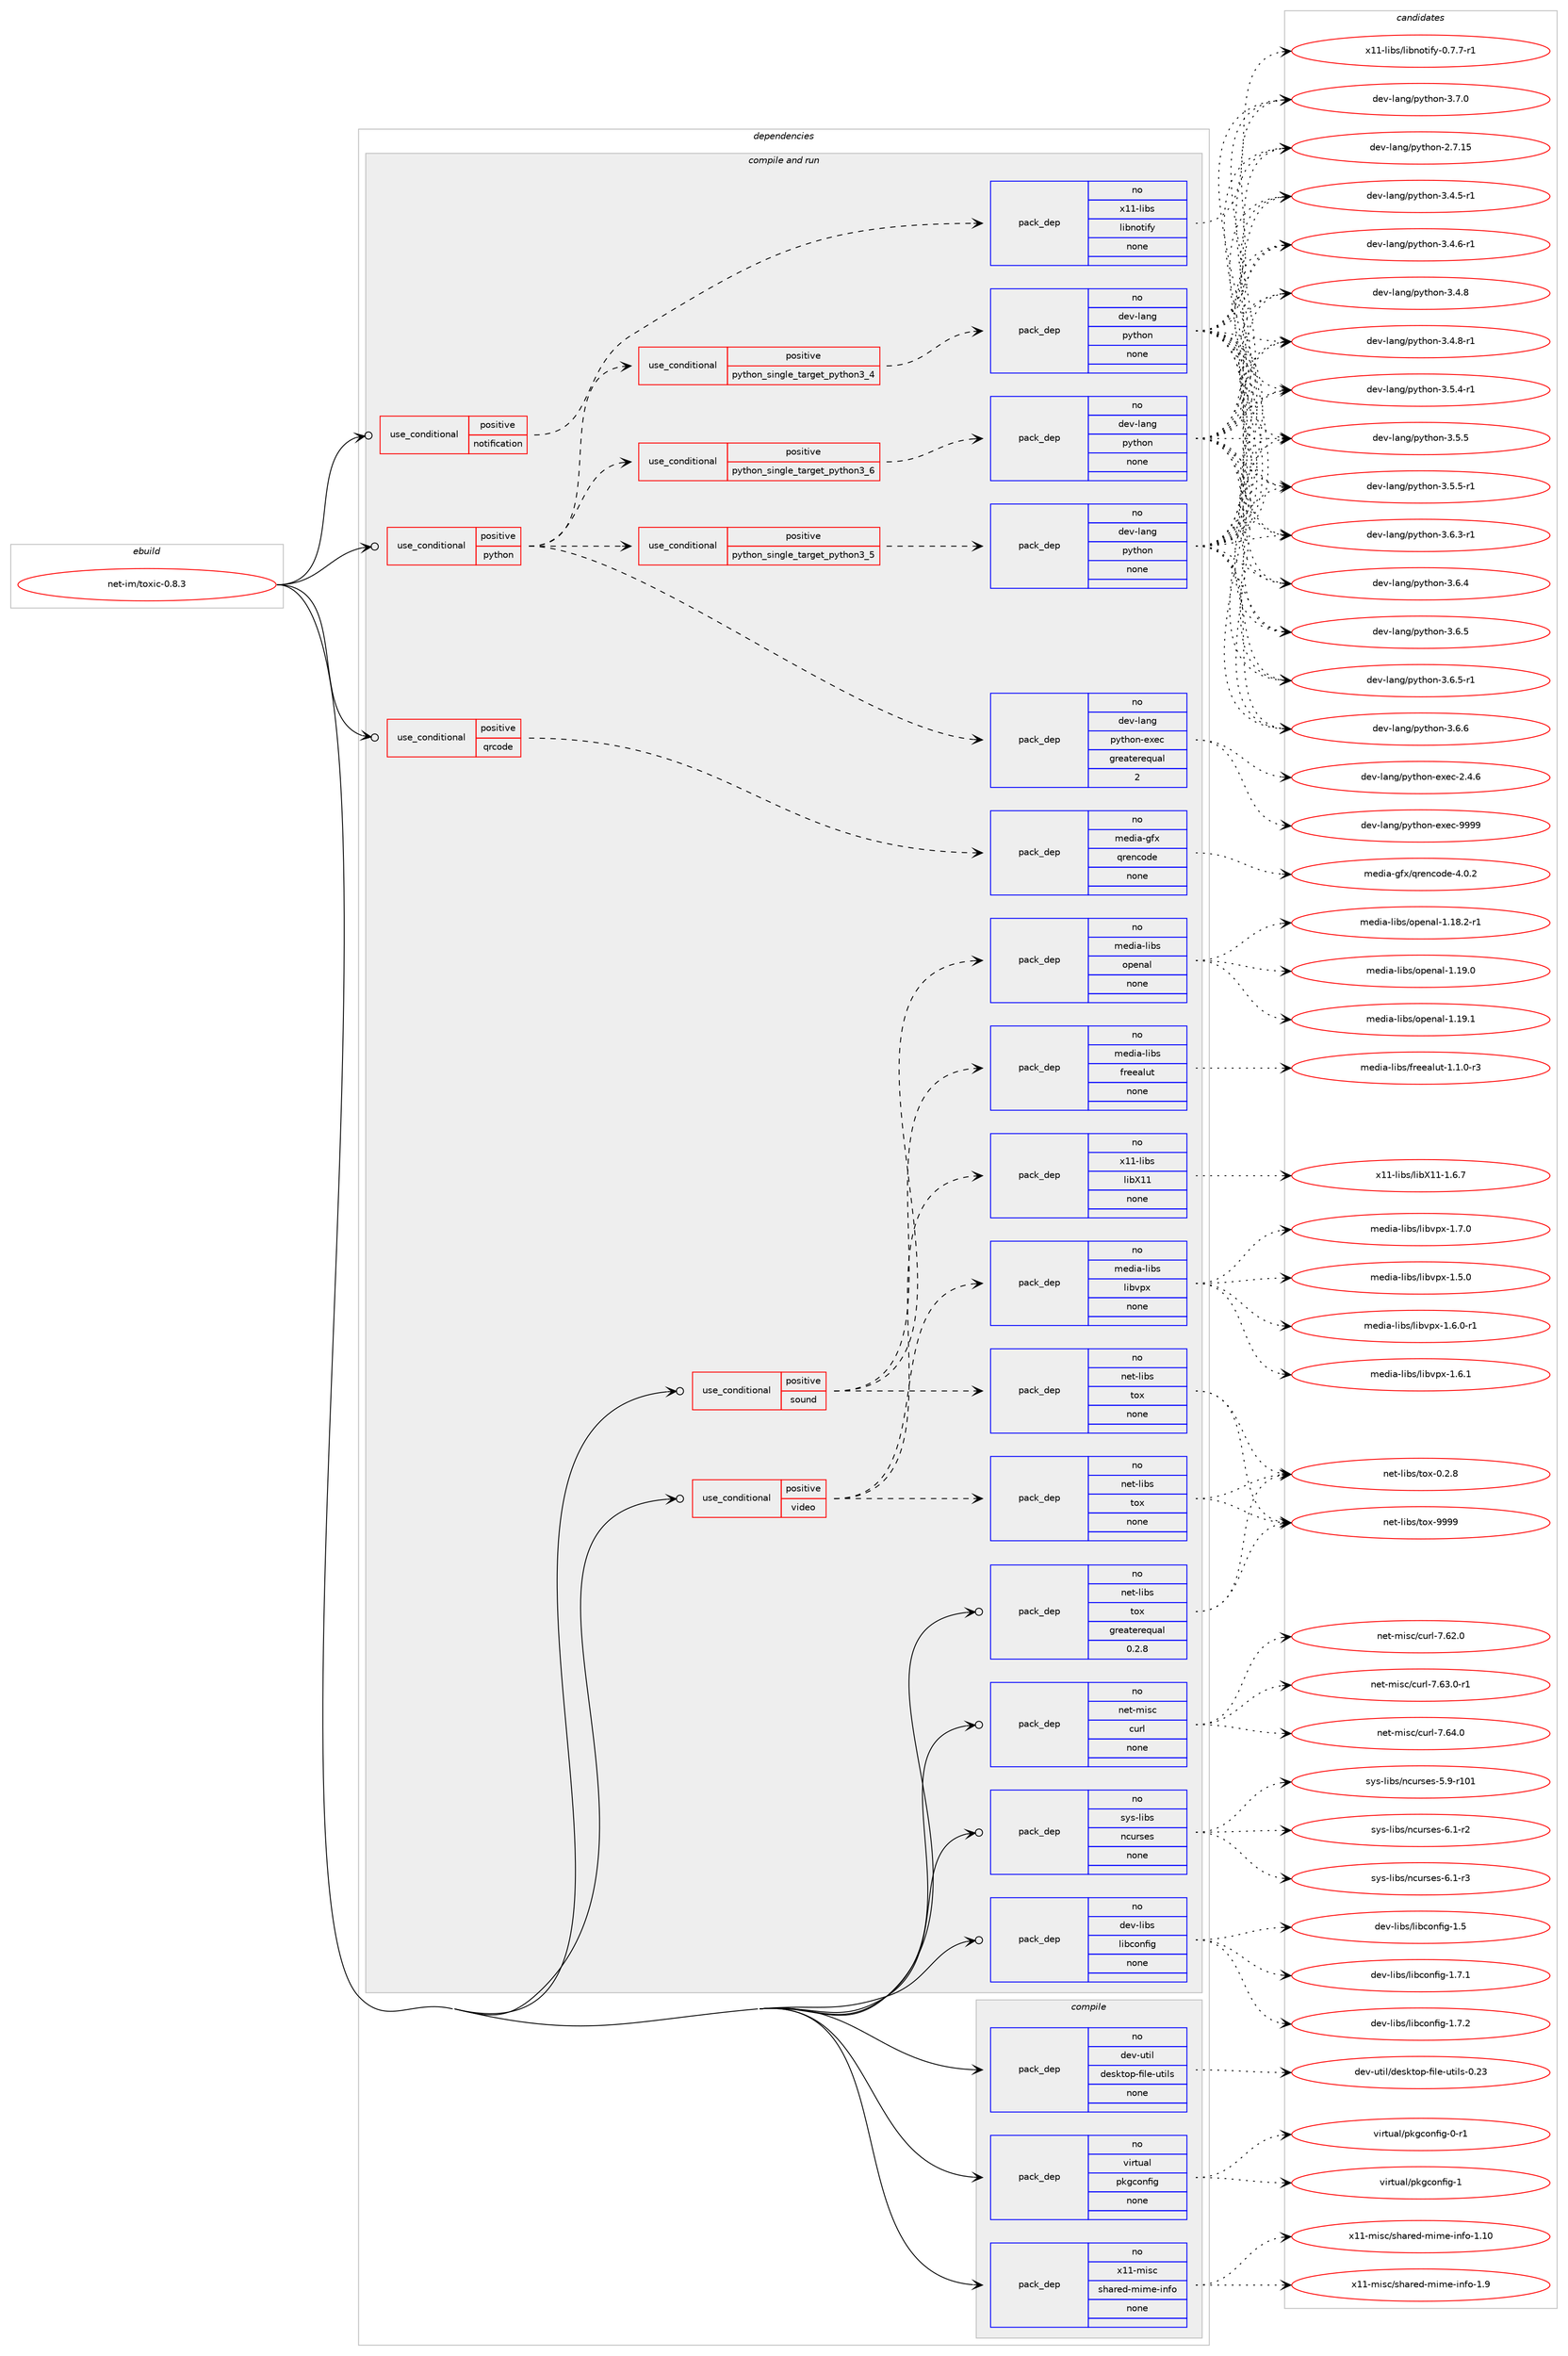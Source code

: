 digraph prolog {

# *************
# Graph options
# *************

newrank=true;
concentrate=true;
compound=true;
graph [rankdir=LR,fontname=Helvetica,fontsize=10,ranksep=1.5];#, ranksep=2.5, nodesep=0.2];
edge  [arrowhead=vee];
node  [fontname=Helvetica,fontsize=10];

# **********
# The ebuild
# **********

subgraph cluster_leftcol {
color=gray;
rank=same;
label=<<i>ebuild</i>>;
id [label="net-im/toxic-0.8.3", color=red, width=4, href="../net-im/toxic-0.8.3.svg"];
}

# ****************
# The dependencies
# ****************

subgraph cluster_midcol {
color=gray;
label=<<i>dependencies</i>>;
subgraph cluster_compile {
fillcolor="#eeeeee";
style=filled;
label=<<i>compile</i>>;
subgraph pack2592 {
dependency3130 [label=<<TABLE BORDER="0" CELLBORDER="1" CELLSPACING="0" CELLPADDING="4" WIDTH="220"><TR><TD ROWSPAN="6" CELLPADDING="30">pack_dep</TD></TR><TR><TD WIDTH="110">no</TD></TR><TR><TD>dev-util</TD></TR><TR><TD>desktop-file-utils</TD></TR><TR><TD>none</TD></TR><TR><TD></TD></TR></TABLE>>, shape=none, color=blue];
}
id:e -> dependency3130:w [weight=20,style="solid",arrowhead="vee"];
subgraph pack2593 {
dependency3131 [label=<<TABLE BORDER="0" CELLBORDER="1" CELLSPACING="0" CELLPADDING="4" WIDTH="220"><TR><TD ROWSPAN="6" CELLPADDING="30">pack_dep</TD></TR><TR><TD WIDTH="110">no</TD></TR><TR><TD>virtual</TD></TR><TR><TD>pkgconfig</TD></TR><TR><TD>none</TD></TR><TR><TD></TD></TR></TABLE>>, shape=none, color=blue];
}
id:e -> dependency3131:w [weight=20,style="solid",arrowhead="vee"];
subgraph pack2594 {
dependency3132 [label=<<TABLE BORDER="0" CELLBORDER="1" CELLSPACING="0" CELLPADDING="4" WIDTH="220"><TR><TD ROWSPAN="6" CELLPADDING="30">pack_dep</TD></TR><TR><TD WIDTH="110">no</TD></TR><TR><TD>x11-misc</TD></TR><TR><TD>shared-mime-info</TD></TR><TR><TD>none</TD></TR><TR><TD></TD></TR></TABLE>>, shape=none, color=blue];
}
id:e -> dependency3132:w [weight=20,style="solid",arrowhead="vee"];
}
subgraph cluster_compileandrun {
fillcolor="#eeeeee";
style=filled;
label=<<i>compile and run</i>>;
subgraph cond440 {
dependency3133 [label=<<TABLE BORDER="0" CELLBORDER="1" CELLSPACING="0" CELLPADDING="4"><TR><TD ROWSPAN="3" CELLPADDING="10">use_conditional</TD></TR><TR><TD>positive</TD></TR><TR><TD>notification</TD></TR></TABLE>>, shape=none, color=red];
subgraph pack2595 {
dependency3134 [label=<<TABLE BORDER="0" CELLBORDER="1" CELLSPACING="0" CELLPADDING="4" WIDTH="220"><TR><TD ROWSPAN="6" CELLPADDING="30">pack_dep</TD></TR><TR><TD WIDTH="110">no</TD></TR><TR><TD>x11-libs</TD></TR><TR><TD>libnotify</TD></TR><TR><TD>none</TD></TR><TR><TD></TD></TR></TABLE>>, shape=none, color=blue];
}
dependency3133:e -> dependency3134:w [weight=20,style="dashed",arrowhead="vee"];
}
id:e -> dependency3133:w [weight=20,style="solid",arrowhead="odotvee"];
subgraph cond441 {
dependency3135 [label=<<TABLE BORDER="0" CELLBORDER="1" CELLSPACING="0" CELLPADDING="4"><TR><TD ROWSPAN="3" CELLPADDING="10">use_conditional</TD></TR><TR><TD>positive</TD></TR><TR><TD>python</TD></TR></TABLE>>, shape=none, color=red];
subgraph cond442 {
dependency3136 [label=<<TABLE BORDER="0" CELLBORDER="1" CELLSPACING="0" CELLPADDING="4"><TR><TD ROWSPAN="3" CELLPADDING="10">use_conditional</TD></TR><TR><TD>positive</TD></TR><TR><TD>python_single_target_python3_4</TD></TR></TABLE>>, shape=none, color=red];
subgraph pack2596 {
dependency3137 [label=<<TABLE BORDER="0" CELLBORDER="1" CELLSPACING="0" CELLPADDING="4" WIDTH="220"><TR><TD ROWSPAN="6" CELLPADDING="30">pack_dep</TD></TR><TR><TD WIDTH="110">no</TD></TR><TR><TD>dev-lang</TD></TR><TR><TD>python</TD></TR><TR><TD>none</TD></TR><TR><TD></TD></TR></TABLE>>, shape=none, color=blue];
}
dependency3136:e -> dependency3137:w [weight=20,style="dashed",arrowhead="vee"];
}
dependency3135:e -> dependency3136:w [weight=20,style="dashed",arrowhead="vee"];
subgraph cond443 {
dependency3138 [label=<<TABLE BORDER="0" CELLBORDER="1" CELLSPACING="0" CELLPADDING="4"><TR><TD ROWSPAN="3" CELLPADDING="10">use_conditional</TD></TR><TR><TD>positive</TD></TR><TR><TD>python_single_target_python3_5</TD></TR></TABLE>>, shape=none, color=red];
subgraph pack2597 {
dependency3139 [label=<<TABLE BORDER="0" CELLBORDER="1" CELLSPACING="0" CELLPADDING="4" WIDTH="220"><TR><TD ROWSPAN="6" CELLPADDING="30">pack_dep</TD></TR><TR><TD WIDTH="110">no</TD></TR><TR><TD>dev-lang</TD></TR><TR><TD>python</TD></TR><TR><TD>none</TD></TR><TR><TD></TD></TR></TABLE>>, shape=none, color=blue];
}
dependency3138:e -> dependency3139:w [weight=20,style="dashed",arrowhead="vee"];
}
dependency3135:e -> dependency3138:w [weight=20,style="dashed",arrowhead="vee"];
subgraph cond444 {
dependency3140 [label=<<TABLE BORDER="0" CELLBORDER="1" CELLSPACING="0" CELLPADDING="4"><TR><TD ROWSPAN="3" CELLPADDING="10">use_conditional</TD></TR><TR><TD>positive</TD></TR><TR><TD>python_single_target_python3_6</TD></TR></TABLE>>, shape=none, color=red];
subgraph pack2598 {
dependency3141 [label=<<TABLE BORDER="0" CELLBORDER="1" CELLSPACING="0" CELLPADDING="4" WIDTH="220"><TR><TD ROWSPAN="6" CELLPADDING="30">pack_dep</TD></TR><TR><TD WIDTH="110">no</TD></TR><TR><TD>dev-lang</TD></TR><TR><TD>python</TD></TR><TR><TD>none</TD></TR><TR><TD></TD></TR></TABLE>>, shape=none, color=blue];
}
dependency3140:e -> dependency3141:w [weight=20,style="dashed",arrowhead="vee"];
}
dependency3135:e -> dependency3140:w [weight=20,style="dashed",arrowhead="vee"];
subgraph pack2599 {
dependency3142 [label=<<TABLE BORDER="0" CELLBORDER="1" CELLSPACING="0" CELLPADDING="4" WIDTH="220"><TR><TD ROWSPAN="6" CELLPADDING="30">pack_dep</TD></TR><TR><TD WIDTH="110">no</TD></TR><TR><TD>dev-lang</TD></TR><TR><TD>python-exec</TD></TR><TR><TD>greaterequal</TD></TR><TR><TD>2</TD></TR></TABLE>>, shape=none, color=blue];
}
dependency3135:e -> dependency3142:w [weight=20,style="dashed",arrowhead="vee"];
}
id:e -> dependency3135:w [weight=20,style="solid",arrowhead="odotvee"];
subgraph cond445 {
dependency3143 [label=<<TABLE BORDER="0" CELLBORDER="1" CELLSPACING="0" CELLPADDING="4"><TR><TD ROWSPAN="3" CELLPADDING="10">use_conditional</TD></TR><TR><TD>positive</TD></TR><TR><TD>qrcode</TD></TR></TABLE>>, shape=none, color=red];
subgraph pack2600 {
dependency3144 [label=<<TABLE BORDER="0" CELLBORDER="1" CELLSPACING="0" CELLPADDING="4" WIDTH="220"><TR><TD ROWSPAN="6" CELLPADDING="30">pack_dep</TD></TR><TR><TD WIDTH="110">no</TD></TR><TR><TD>media-gfx</TD></TR><TR><TD>qrencode</TD></TR><TR><TD>none</TD></TR><TR><TD></TD></TR></TABLE>>, shape=none, color=blue];
}
dependency3143:e -> dependency3144:w [weight=20,style="dashed",arrowhead="vee"];
}
id:e -> dependency3143:w [weight=20,style="solid",arrowhead="odotvee"];
subgraph cond446 {
dependency3145 [label=<<TABLE BORDER="0" CELLBORDER="1" CELLSPACING="0" CELLPADDING="4"><TR><TD ROWSPAN="3" CELLPADDING="10">use_conditional</TD></TR><TR><TD>positive</TD></TR><TR><TD>sound</TD></TR></TABLE>>, shape=none, color=red];
subgraph pack2601 {
dependency3146 [label=<<TABLE BORDER="0" CELLBORDER="1" CELLSPACING="0" CELLPADDING="4" WIDTH="220"><TR><TD ROWSPAN="6" CELLPADDING="30">pack_dep</TD></TR><TR><TD WIDTH="110">no</TD></TR><TR><TD>media-libs</TD></TR><TR><TD>freealut</TD></TR><TR><TD>none</TD></TR><TR><TD></TD></TR></TABLE>>, shape=none, color=blue];
}
dependency3145:e -> dependency3146:w [weight=20,style="dashed",arrowhead="vee"];
subgraph pack2602 {
dependency3147 [label=<<TABLE BORDER="0" CELLBORDER="1" CELLSPACING="0" CELLPADDING="4" WIDTH="220"><TR><TD ROWSPAN="6" CELLPADDING="30">pack_dep</TD></TR><TR><TD WIDTH="110">no</TD></TR><TR><TD>media-libs</TD></TR><TR><TD>openal</TD></TR><TR><TD>none</TD></TR><TR><TD></TD></TR></TABLE>>, shape=none, color=blue];
}
dependency3145:e -> dependency3147:w [weight=20,style="dashed",arrowhead="vee"];
subgraph pack2603 {
dependency3148 [label=<<TABLE BORDER="0" CELLBORDER="1" CELLSPACING="0" CELLPADDING="4" WIDTH="220"><TR><TD ROWSPAN="6" CELLPADDING="30">pack_dep</TD></TR><TR><TD WIDTH="110">no</TD></TR><TR><TD>net-libs</TD></TR><TR><TD>tox</TD></TR><TR><TD>none</TD></TR><TR><TD></TD></TR></TABLE>>, shape=none, color=blue];
}
dependency3145:e -> dependency3148:w [weight=20,style="dashed",arrowhead="vee"];
}
id:e -> dependency3145:w [weight=20,style="solid",arrowhead="odotvee"];
subgraph cond447 {
dependency3149 [label=<<TABLE BORDER="0" CELLBORDER="1" CELLSPACING="0" CELLPADDING="4"><TR><TD ROWSPAN="3" CELLPADDING="10">use_conditional</TD></TR><TR><TD>positive</TD></TR><TR><TD>video</TD></TR></TABLE>>, shape=none, color=red];
subgraph pack2604 {
dependency3150 [label=<<TABLE BORDER="0" CELLBORDER="1" CELLSPACING="0" CELLPADDING="4" WIDTH="220"><TR><TD ROWSPAN="6" CELLPADDING="30">pack_dep</TD></TR><TR><TD WIDTH="110">no</TD></TR><TR><TD>media-libs</TD></TR><TR><TD>libvpx</TD></TR><TR><TD>none</TD></TR><TR><TD></TD></TR></TABLE>>, shape=none, color=blue];
}
dependency3149:e -> dependency3150:w [weight=20,style="dashed",arrowhead="vee"];
subgraph pack2605 {
dependency3151 [label=<<TABLE BORDER="0" CELLBORDER="1" CELLSPACING="0" CELLPADDING="4" WIDTH="220"><TR><TD ROWSPAN="6" CELLPADDING="30">pack_dep</TD></TR><TR><TD WIDTH="110">no</TD></TR><TR><TD>net-libs</TD></TR><TR><TD>tox</TD></TR><TR><TD>none</TD></TR><TR><TD></TD></TR></TABLE>>, shape=none, color=blue];
}
dependency3149:e -> dependency3151:w [weight=20,style="dashed",arrowhead="vee"];
subgraph pack2606 {
dependency3152 [label=<<TABLE BORDER="0" CELLBORDER="1" CELLSPACING="0" CELLPADDING="4" WIDTH="220"><TR><TD ROWSPAN="6" CELLPADDING="30">pack_dep</TD></TR><TR><TD WIDTH="110">no</TD></TR><TR><TD>x11-libs</TD></TR><TR><TD>libX11</TD></TR><TR><TD>none</TD></TR><TR><TD></TD></TR></TABLE>>, shape=none, color=blue];
}
dependency3149:e -> dependency3152:w [weight=20,style="dashed",arrowhead="vee"];
}
id:e -> dependency3149:w [weight=20,style="solid",arrowhead="odotvee"];
subgraph pack2607 {
dependency3153 [label=<<TABLE BORDER="0" CELLBORDER="1" CELLSPACING="0" CELLPADDING="4" WIDTH="220"><TR><TD ROWSPAN="6" CELLPADDING="30">pack_dep</TD></TR><TR><TD WIDTH="110">no</TD></TR><TR><TD>dev-libs</TD></TR><TR><TD>libconfig</TD></TR><TR><TD>none</TD></TR><TR><TD></TD></TR></TABLE>>, shape=none, color=blue];
}
id:e -> dependency3153:w [weight=20,style="solid",arrowhead="odotvee"];
subgraph pack2608 {
dependency3154 [label=<<TABLE BORDER="0" CELLBORDER="1" CELLSPACING="0" CELLPADDING="4" WIDTH="220"><TR><TD ROWSPAN="6" CELLPADDING="30">pack_dep</TD></TR><TR><TD WIDTH="110">no</TD></TR><TR><TD>net-libs</TD></TR><TR><TD>tox</TD></TR><TR><TD>greaterequal</TD></TR><TR><TD>0.2.8</TD></TR></TABLE>>, shape=none, color=blue];
}
id:e -> dependency3154:w [weight=20,style="solid",arrowhead="odotvee"];
subgraph pack2609 {
dependency3155 [label=<<TABLE BORDER="0" CELLBORDER="1" CELLSPACING="0" CELLPADDING="4" WIDTH="220"><TR><TD ROWSPAN="6" CELLPADDING="30">pack_dep</TD></TR><TR><TD WIDTH="110">no</TD></TR><TR><TD>net-misc</TD></TR><TR><TD>curl</TD></TR><TR><TD>none</TD></TR><TR><TD></TD></TR></TABLE>>, shape=none, color=blue];
}
id:e -> dependency3155:w [weight=20,style="solid",arrowhead="odotvee"];
subgraph pack2610 {
dependency3156 [label=<<TABLE BORDER="0" CELLBORDER="1" CELLSPACING="0" CELLPADDING="4" WIDTH="220"><TR><TD ROWSPAN="6" CELLPADDING="30">pack_dep</TD></TR><TR><TD WIDTH="110">no</TD></TR><TR><TD>sys-libs</TD></TR><TR><TD>ncurses</TD></TR><TR><TD>none</TD></TR><TR><TD></TD></TR></TABLE>>, shape=none, color=blue];
}
id:e -> dependency3156:w [weight=20,style="solid",arrowhead="odotvee"];
}
subgraph cluster_run {
fillcolor="#eeeeee";
style=filled;
label=<<i>run</i>>;
}
}

# **************
# The candidates
# **************

subgraph cluster_choices {
rank=same;
color=gray;
label=<<i>candidates</i>>;

subgraph choice2592 {
color=black;
nodesep=1;
choice100101118451171161051084710010111510711611111245102105108101451171161051081154548465051 [label="dev-util/desktop-file-utils-0.23", color=red, width=4,href="../dev-util/desktop-file-utils-0.23.svg"];
dependency3130:e -> choice100101118451171161051084710010111510711611111245102105108101451171161051081154548465051:w [style=dotted,weight="100"];
}
subgraph choice2593 {
color=black;
nodesep=1;
choice11810511411611797108471121071039911111010210510345484511449 [label="virtual/pkgconfig-0-r1", color=red, width=4,href="../virtual/pkgconfig-0-r1.svg"];
choice1181051141161179710847112107103991111101021051034549 [label="virtual/pkgconfig-1", color=red, width=4,href="../virtual/pkgconfig-1.svg"];
dependency3131:e -> choice11810511411611797108471121071039911111010210510345484511449:w [style=dotted,weight="100"];
dependency3131:e -> choice1181051141161179710847112107103991111101021051034549:w [style=dotted,weight="100"];
}
subgraph choice2594 {
color=black;
nodesep=1;
choice12049494510910511599471151049711410110045109105109101451051101021114549464948 [label="x11-misc/shared-mime-info-1.10", color=red, width=4,href="../x11-misc/shared-mime-info-1.10.svg"];
choice120494945109105115994711510497114101100451091051091014510511010211145494657 [label="x11-misc/shared-mime-info-1.9", color=red, width=4,href="../x11-misc/shared-mime-info-1.9.svg"];
dependency3132:e -> choice12049494510910511599471151049711410110045109105109101451051101021114549464948:w [style=dotted,weight="100"];
dependency3132:e -> choice120494945109105115994711510497114101100451091051091014510511010211145494657:w [style=dotted,weight="100"];
}
subgraph choice2595 {
color=black;
nodesep=1;
choice1204949451081059811547108105981101111161051021214548465546554511449 [label="x11-libs/libnotify-0.7.7-r1", color=red, width=4,href="../x11-libs/libnotify-0.7.7-r1.svg"];
dependency3134:e -> choice1204949451081059811547108105981101111161051021214548465546554511449:w [style=dotted,weight="100"];
}
subgraph choice2596 {
color=black;
nodesep=1;
choice10010111845108971101034711212111610411111045504655464953 [label="dev-lang/python-2.7.15", color=red, width=4,href="../dev-lang/python-2.7.15.svg"];
choice1001011184510897110103471121211161041111104551465246534511449 [label="dev-lang/python-3.4.5-r1", color=red, width=4,href="../dev-lang/python-3.4.5-r1.svg"];
choice1001011184510897110103471121211161041111104551465246544511449 [label="dev-lang/python-3.4.6-r1", color=red, width=4,href="../dev-lang/python-3.4.6-r1.svg"];
choice100101118451089711010347112121116104111110455146524656 [label="dev-lang/python-3.4.8", color=red, width=4,href="../dev-lang/python-3.4.8.svg"];
choice1001011184510897110103471121211161041111104551465246564511449 [label="dev-lang/python-3.4.8-r1", color=red, width=4,href="../dev-lang/python-3.4.8-r1.svg"];
choice1001011184510897110103471121211161041111104551465346524511449 [label="dev-lang/python-3.5.4-r1", color=red, width=4,href="../dev-lang/python-3.5.4-r1.svg"];
choice100101118451089711010347112121116104111110455146534653 [label="dev-lang/python-3.5.5", color=red, width=4,href="../dev-lang/python-3.5.5.svg"];
choice1001011184510897110103471121211161041111104551465346534511449 [label="dev-lang/python-3.5.5-r1", color=red, width=4,href="../dev-lang/python-3.5.5-r1.svg"];
choice1001011184510897110103471121211161041111104551465446514511449 [label="dev-lang/python-3.6.3-r1", color=red, width=4,href="../dev-lang/python-3.6.3-r1.svg"];
choice100101118451089711010347112121116104111110455146544652 [label="dev-lang/python-3.6.4", color=red, width=4,href="../dev-lang/python-3.6.4.svg"];
choice100101118451089711010347112121116104111110455146544653 [label="dev-lang/python-3.6.5", color=red, width=4,href="../dev-lang/python-3.6.5.svg"];
choice1001011184510897110103471121211161041111104551465446534511449 [label="dev-lang/python-3.6.5-r1", color=red, width=4,href="../dev-lang/python-3.6.5-r1.svg"];
choice100101118451089711010347112121116104111110455146544654 [label="dev-lang/python-3.6.6", color=red, width=4,href="../dev-lang/python-3.6.6.svg"];
choice100101118451089711010347112121116104111110455146554648 [label="dev-lang/python-3.7.0", color=red, width=4,href="../dev-lang/python-3.7.0.svg"];
dependency3137:e -> choice10010111845108971101034711212111610411111045504655464953:w [style=dotted,weight="100"];
dependency3137:e -> choice1001011184510897110103471121211161041111104551465246534511449:w [style=dotted,weight="100"];
dependency3137:e -> choice1001011184510897110103471121211161041111104551465246544511449:w [style=dotted,weight="100"];
dependency3137:e -> choice100101118451089711010347112121116104111110455146524656:w [style=dotted,weight="100"];
dependency3137:e -> choice1001011184510897110103471121211161041111104551465246564511449:w [style=dotted,weight="100"];
dependency3137:e -> choice1001011184510897110103471121211161041111104551465346524511449:w [style=dotted,weight="100"];
dependency3137:e -> choice100101118451089711010347112121116104111110455146534653:w [style=dotted,weight="100"];
dependency3137:e -> choice1001011184510897110103471121211161041111104551465346534511449:w [style=dotted,weight="100"];
dependency3137:e -> choice1001011184510897110103471121211161041111104551465446514511449:w [style=dotted,weight="100"];
dependency3137:e -> choice100101118451089711010347112121116104111110455146544652:w [style=dotted,weight="100"];
dependency3137:e -> choice100101118451089711010347112121116104111110455146544653:w [style=dotted,weight="100"];
dependency3137:e -> choice1001011184510897110103471121211161041111104551465446534511449:w [style=dotted,weight="100"];
dependency3137:e -> choice100101118451089711010347112121116104111110455146544654:w [style=dotted,weight="100"];
dependency3137:e -> choice100101118451089711010347112121116104111110455146554648:w [style=dotted,weight="100"];
}
subgraph choice2597 {
color=black;
nodesep=1;
choice10010111845108971101034711212111610411111045504655464953 [label="dev-lang/python-2.7.15", color=red, width=4,href="../dev-lang/python-2.7.15.svg"];
choice1001011184510897110103471121211161041111104551465246534511449 [label="dev-lang/python-3.4.5-r1", color=red, width=4,href="../dev-lang/python-3.4.5-r1.svg"];
choice1001011184510897110103471121211161041111104551465246544511449 [label="dev-lang/python-3.4.6-r1", color=red, width=4,href="../dev-lang/python-3.4.6-r1.svg"];
choice100101118451089711010347112121116104111110455146524656 [label="dev-lang/python-3.4.8", color=red, width=4,href="../dev-lang/python-3.4.8.svg"];
choice1001011184510897110103471121211161041111104551465246564511449 [label="dev-lang/python-3.4.8-r1", color=red, width=4,href="../dev-lang/python-3.4.8-r1.svg"];
choice1001011184510897110103471121211161041111104551465346524511449 [label="dev-lang/python-3.5.4-r1", color=red, width=4,href="../dev-lang/python-3.5.4-r1.svg"];
choice100101118451089711010347112121116104111110455146534653 [label="dev-lang/python-3.5.5", color=red, width=4,href="../dev-lang/python-3.5.5.svg"];
choice1001011184510897110103471121211161041111104551465346534511449 [label="dev-lang/python-3.5.5-r1", color=red, width=4,href="../dev-lang/python-3.5.5-r1.svg"];
choice1001011184510897110103471121211161041111104551465446514511449 [label="dev-lang/python-3.6.3-r1", color=red, width=4,href="../dev-lang/python-3.6.3-r1.svg"];
choice100101118451089711010347112121116104111110455146544652 [label="dev-lang/python-3.6.4", color=red, width=4,href="../dev-lang/python-3.6.4.svg"];
choice100101118451089711010347112121116104111110455146544653 [label="dev-lang/python-3.6.5", color=red, width=4,href="../dev-lang/python-3.6.5.svg"];
choice1001011184510897110103471121211161041111104551465446534511449 [label="dev-lang/python-3.6.5-r1", color=red, width=4,href="../dev-lang/python-3.6.5-r1.svg"];
choice100101118451089711010347112121116104111110455146544654 [label="dev-lang/python-3.6.6", color=red, width=4,href="../dev-lang/python-3.6.6.svg"];
choice100101118451089711010347112121116104111110455146554648 [label="dev-lang/python-3.7.0", color=red, width=4,href="../dev-lang/python-3.7.0.svg"];
dependency3139:e -> choice10010111845108971101034711212111610411111045504655464953:w [style=dotted,weight="100"];
dependency3139:e -> choice1001011184510897110103471121211161041111104551465246534511449:w [style=dotted,weight="100"];
dependency3139:e -> choice1001011184510897110103471121211161041111104551465246544511449:w [style=dotted,weight="100"];
dependency3139:e -> choice100101118451089711010347112121116104111110455146524656:w [style=dotted,weight="100"];
dependency3139:e -> choice1001011184510897110103471121211161041111104551465246564511449:w [style=dotted,weight="100"];
dependency3139:e -> choice1001011184510897110103471121211161041111104551465346524511449:w [style=dotted,weight="100"];
dependency3139:e -> choice100101118451089711010347112121116104111110455146534653:w [style=dotted,weight="100"];
dependency3139:e -> choice1001011184510897110103471121211161041111104551465346534511449:w [style=dotted,weight="100"];
dependency3139:e -> choice1001011184510897110103471121211161041111104551465446514511449:w [style=dotted,weight="100"];
dependency3139:e -> choice100101118451089711010347112121116104111110455146544652:w [style=dotted,weight="100"];
dependency3139:e -> choice100101118451089711010347112121116104111110455146544653:w [style=dotted,weight="100"];
dependency3139:e -> choice1001011184510897110103471121211161041111104551465446534511449:w [style=dotted,weight="100"];
dependency3139:e -> choice100101118451089711010347112121116104111110455146544654:w [style=dotted,weight="100"];
dependency3139:e -> choice100101118451089711010347112121116104111110455146554648:w [style=dotted,weight="100"];
}
subgraph choice2598 {
color=black;
nodesep=1;
choice10010111845108971101034711212111610411111045504655464953 [label="dev-lang/python-2.7.15", color=red, width=4,href="../dev-lang/python-2.7.15.svg"];
choice1001011184510897110103471121211161041111104551465246534511449 [label="dev-lang/python-3.4.5-r1", color=red, width=4,href="../dev-lang/python-3.4.5-r1.svg"];
choice1001011184510897110103471121211161041111104551465246544511449 [label="dev-lang/python-3.4.6-r1", color=red, width=4,href="../dev-lang/python-3.4.6-r1.svg"];
choice100101118451089711010347112121116104111110455146524656 [label="dev-lang/python-3.4.8", color=red, width=4,href="../dev-lang/python-3.4.8.svg"];
choice1001011184510897110103471121211161041111104551465246564511449 [label="dev-lang/python-3.4.8-r1", color=red, width=4,href="../dev-lang/python-3.4.8-r1.svg"];
choice1001011184510897110103471121211161041111104551465346524511449 [label="dev-lang/python-3.5.4-r1", color=red, width=4,href="../dev-lang/python-3.5.4-r1.svg"];
choice100101118451089711010347112121116104111110455146534653 [label="dev-lang/python-3.5.5", color=red, width=4,href="../dev-lang/python-3.5.5.svg"];
choice1001011184510897110103471121211161041111104551465346534511449 [label="dev-lang/python-3.5.5-r1", color=red, width=4,href="../dev-lang/python-3.5.5-r1.svg"];
choice1001011184510897110103471121211161041111104551465446514511449 [label="dev-lang/python-3.6.3-r1", color=red, width=4,href="../dev-lang/python-3.6.3-r1.svg"];
choice100101118451089711010347112121116104111110455146544652 [label="dev-lang/python-3.6.4", color=red, width=4,href="../dev-lang/python-3.6.4.svg"];
choice100101118451089711010347112121116104111110455146544653 [label="dev-lang/python-3.6.5", color=red, width=4,href="../dev-lang/python-3.6.5.svg"];
choice1001011184510897110103471121211161041111104551465446534511449 [label="dev-lang/python-3.6.5-r1", color=red, width=4,href="../dev-lang/python-3.6.5-r1.svg"];
choice100101118451089711010347112121116104111110455146544654 [label="dev-lang/python-3.6.6", color=red, width=4,href="../dev-lang/python-3.6.6.svg"];
choice100101118451089711010347112121116104111110455146554648 [label="dev-lang/python-3.7.0", color=red, width=4,href="../dev-lang/python-3.7.0.svg"];
dependency3141:e -> choice10010111845108971101034711212111610411111045504655464953:w [style=dotted,weight="100"];
dependency3141:e -> choice1001011184510897110103471121211161041111104551465246534511449:w [style=dotted,weight="100"];
dependency3141:e -> choice1001011184510897110103471121211161041111104551465246544511449:w [style=dotted,weight="100"];
dependency3141:e -> choice100101118451089711010347112121116104111110455146524656:w [style=dotted,weight="100"];
dependency3141:e -> choice1001011184510897110103471121211161041111104551465246564511449:w [style=dotted,weight="100"];
dependency3141:e -> choice1001011184510897110103471121211161041111104551465346524511449:w [style=dotted,weight="100"];
dependency3141:e -> choice100101118451089711010347112121116104111110455146534653:w [style=dotted,weight="100"];
dependency3141:e -> choice1001011184510897110103471121211161041111104551465346534511449:w [style=dotted,weight="100"];
dependency3141:e -> choice1001011184510897110103471121211161041111104551465446514511449:w [style=dotted,weight="100"];
dependency3141:e -> choice100101118451089711010347112121116104111110455146544652:w [style=dotted,weight="100"];
dependency3141:e -> choice100101118451089711010347112121116104111110455146544653:w [style=dotted,weight="100"];
dependency3141:e -> choice1001011184510897110103471121211161041111104551465446534511449:w [style=dotted,weight="100"];
dependency3141:e -> choice100101118451089711010347112121116104111110455146544654:w [style=dotted,weight="100"];
dependency3141:e -> choice100101118451089711010347112121116104111110455146554648:w [style=dotted,weight="100"];
}
subgraph choice2599 {
color=black;
nodesep=1;
choice1001011184510897110103471121211161041111104510112010199455046524654 [label="dev-lang/python-exec-2.4.6", color=red, width=4,href="../dev-lang/python-exec-2.4.6.svg"];
choice10010111845108971101034711212111610411111045101120101994557575757 [label="dev-lang/python-exec-9999", color=red, width=4,href="../dev-lang/python-exec-9999.svg"];
dependency3142:e -> choice1001011184510897110103471121211161041111104510112010199455046524654:w [style=dotted,weight="100"];
dependency3142:e -> choice10010111845108971101034711212111610411111045101120101994557575757:w [style=dotted,weight="100"];
}
subgraph choice2600 {
color=black;
nodesep=1;
choice10910110010597451031021204711311410111099111100101455246484650 [label="media-gfx/qrencode-4.0.2", color=red, width=4,href="../media-gfx/qrencode-4.0.2.svg"];
dependency3144:e -> choice10910110010597451031021204711311410111099111100101455246484650:w [style=dotted,weight="100"];
}
subgraph choice2601 {
color=black;
nodesep=1;
choice10910110010597451081059811547102114101101971081171164549464946484511451 [label="media-libs/freealut-1.1.0-r3", color=red, width=4,href="../media-libs/freealut-1.1.0-r3.svg"];
dependency3146:e -> choice10910110010597451081059811547102114101101971081171164549464946484511451:w [style=dotted,weight="100"];
}
subgraph choice2602 {
color=black;
nodesep=1;
choice1091011001059745108105981154711111210111097108454946495646504511449 [label="media-libs/openal-1.18.2-r1", color=red, width=4,href="../media-libs/openal-1.18.2-r1.svg"];
choice109101100105974510810598115471111121011109710845494649574648 [label="media-libs/openal-1.19.0", color=red, width=4,href="../media-libs/openal-1.19.0.svg"];
choice109101100105974510810598115471111121011109710845494649574649 [label="media-libs/openal-1.19.1", color=red, width=4,href="../media-libs/openal-1.19.1.svg"];
dependency3147:e -> choice1091011001059745108105981154711111210111097108454946495646504511449:w [style=dotted,weight="100"];
dependency3147:e -> choice109101100105974510810598115471111121011109710845494649574648:w [style=dotted,weight="100"];
dependency3147:e -> choice109101100105974510810598115471111121011109710845494649574649:w [style=dotted,weight="100"];
}
subgraph choice2603 {
color=black;
nodesep=1;
choice110101116451081059811547116111120454846504656 [label="net-libs/tox-0.2.8", color=red, width=4,href="../net-libs/tox-0.2.8.svg"];
choice1101011164510810598115471161111204557575757 [label="net-libs/tox-9999", color=red, width=4,href="../net-libs/tox-9999.svg"];
dependency3148:e -> choice110101116451081059811547116111120454846504656:w [style=dotted,weight="100"];
dependency3148:e -> choice1101011164510810598115471161111204557575757:w [style=dotted,weight="100"];
}
subgraph choice2604 {
color=black;
nodesep=1;
choice1091011001059745108105981154710810598118112120454946534648 [label="media-libs/libvpx-1.5.0", color=red, width=4,href="../media-libs/libvpx-1.5.0.svg"];
choice10910110010597451081059811547108105981181121204549465446484511449 [label="media-libs/libvpx-1.6.0-r1", color=red, width=4,href="../media-libs/libvpx-1.6.0-r1.svg"];
choice1091011001059745108105981154710810598118112120454946544649 [label="media-libs/libvpx-1.6.1", color=red, width=4,href="../media-libs/libvpx-1.6.1.svg"];
choice1091011001059745108105981154710810598118112120454946554648 [label="media-libs/libvpx-1.7.0", color=red, width=4,href="../media-libs/libvpx-1.7.0.svg"];
dependency3150:e -> choice1091011001059745108105981154710810598118112120454946534648:w [style=dotted,weight="100"];
dependency3150:e -> choice10910110010597451081059811547108105981181121204549465446484511449:w [style=dotted,weight="100"];
dependency3150:e -> choice1091011001059745108105981154710810598118112120454946544649:w [style=dotted,weight="100"];
dependency3150:e -> choice1091011001059745108105981154710810598118112120454946554648:w [style=dotted,weight="100"];
}
subgraph choice2605 {
color=black;
nodesep=1;
choice110101116451081059811547116111120454846504656 [label="net-libs/tox-0.2.8", color=red, width=4,href="../net-libs/tox-0.2.8.svg"];
choice1101011164510810598115471161111204557575757 [label="net-libs/tox-9999", color=red, width=4,href="../net-libs/tox-9999.svg"];
dependency3151:e -> choice110101116451081059811547116111120454846504656:w [style=dotted,weight="100"];
dependency3151:e -> choice1101011164510810598115471161111204557575757:w [style=dotted,weight="100"];
}
subgraph choice2606 {
color=black;
nodesep=1;
choice120494945108105981154710810598884949454946544655 [label="x11-libs/libX11-1.6.7", color=red, width=4,href="../x11-libs/libX11-1.6.7.svg"];
dependency3152:e -> choice120494945108105981154710810598884949454946544655:w [style=dotted,weight="100"];
}
subgraph choice2607 {
color=black;
nodesep=1;
choice100101118451081059811547108105989911111010210510345494653 [label="dev-libs/libconfig-1.5", color=red, width=4,href="../dev-libs/libconfig-1.5.svg"];
choice1001011184510810598115471081059899111110102105103454946554649 [label="dev-libs/libconfig-1.7.1", color=red, width=4,href="../dev-libs/libconfig-1.7.1.svg"];
choice1001011184510810598115471081059899111110102105103454946554650 [label="dev-libs/libconfig-1.7.2", color=red, width=4,href="../dev-libs/libconfig-1.7.2.svg"];
dependency3153:e -> choice100101118451081059811547108105989911111010210510345494653:w [style=dotted,weight="100"];
dependency3153:e -> choice1001011184510810598115471081059899111110102105103454946554649:w [style=dotted,weight="100"];
dependency3153:e -> choice1001011184510810598115471081059899111110102105103454946554650:w [style=dotted,weight="100"];
}
subgraph choice2608 {
color=black;
nodesep=1;
choice110101116451081059811547116111120454846504656 [label="net-libs/tox-0.2.8", color=red, width=4,href="../net-libs/tox-0.2.8.svg"];
choice1101011164510810598115471161111204557575757 [label="net-libs/tox-9999", color=red, width=4,href="../net-libs/tox-9999.svg"];
dependency3154:e -> choice110101116451081059811547116111120454846504656:w [style=dotted,weight="100"];
dependency3154:e -> choice1101011164510810598115471161111204557575757:w [style=dotted,weight="100"];
}
subgraph choice2609 {
color=black;
nodesep=1;
choice1101011164510910511599479911711410845554654504648 [label="net-misc/curl-7.62.0", color=red, width=4,href="../net-misc/curl-7.62.0.svg"];
choice11010111645109105115994799117114108455546545146484511449 [label="net-misc/curl-7.63.0-r1", color=red, width=4,href="../net-misc/curl-7.63.0-r1.svg"];
choice1101011164510910511599479911711410845554654524648 [label="net-misc/curl-7.64.0", color=red, width=4,href="../net-misc/curl-7.64.0.svg"];
dependency3155:e -> choice1101011164510910511599479911711410845554654504648:w [style=dotted,weight="100"];
dependency3155:e -> choice11010111645109105115994799117114108455546545146484511449:w [style=dotted,weight="100"];
dependency3155:e -> choice1101011164510910511599479911711410845554654524648:w [style=dotted,weight="100"];
}
subgraph choice2610 {
color=black;
nodesep=1;
choice115121115451081059811547110991171141151011154553465745114494849 [label="sys-libs/ncurses-5.9-r101", color=red, width=4,href="../sys-libs/ncurses-5.9-r101.svg"];
choice11512111545108105981154711099117114115101115455446494511450 [label="sys-libs/ncurses-6.1-r2", color=red, width=4,href="../sys-libs/ncurses-6.1-r2.svg"];
choice11512111545108105981154711099117114115101115455446494511451 [label="sys-libs/ncurses-6.1-r3", color=red, width=4,href="../sys-libs/ncurses-6.1-r3.svg"];
dependency3156:e -> choice115121115451081059811547110991171141151011154553465745114494849:w [style=dotted,weight="100"];
dependency3156:e -> choice11512111545108105981154711099117114115101115455446494511450:w [style=dotted,weight="100"];
dependency3156:e -> choice11512111545108105981154711099117114115101115455446494511451:w [style=dotted,weight="100"];
}
}

}
